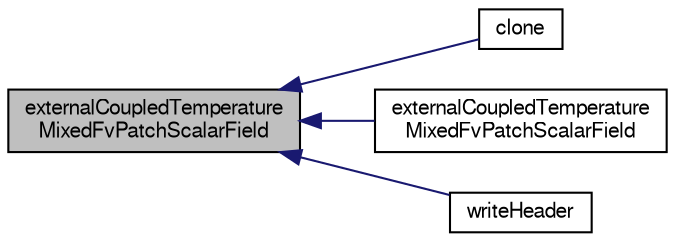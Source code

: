 digraph "externalCoupledTemperatureMixedFvPatchScalarField"
{
  bgcolor="transparent";
  edge [fontname="FreeSans",fontsize="10",labelfontname="FreeSans",labelfontsize="10"];
  node [fontname="FreeSans",fontsize="10",shape=record];
  rankdir="LR";
  Node1 [label="externalCoupledTemperature\lMixedFvPatchScalarField",height=0.2,width=0.4,color="black", fillcolor="grey75", style="filled", fontcolor="black"];
  Node1 -> Node2 [dir="back",color="midnightblue",fontsize="10",style="solid",fontname="FreeSans"];
  Node2 [label="clone",height=0.2,width=0.4,color="black",URL="$a30778.html#ae58a0ffea0d308536c500f6a0125fe78",tooltip="Construct and return a clone. "];
  Node1 -> Node3 [dir="back",color="midnightblue",fontsize="10",style="solid",fontname="FreeSans"];
  Node3 [label="externalCoupledTemperature\lMixedFvPatchScalarField",height=0.2,width=0.4,color="black",URL="$a30778.html#ac0fd89daa0041e8c926d204d50f3a8ab",tooltip="Construct by mapping given. "];
  Node1 -> Node4 [dir="back",color="midnightblue",fontsize="10",style="solid",fontname="FreeSans"];
  Node4 [label="writeHeader",height=0.2,width=0.4,color="black",URL="$a30778.html#a1ca9298c69ceb39e88347216b191a1b4",tooltip="Write header to transfer file. "];
}
